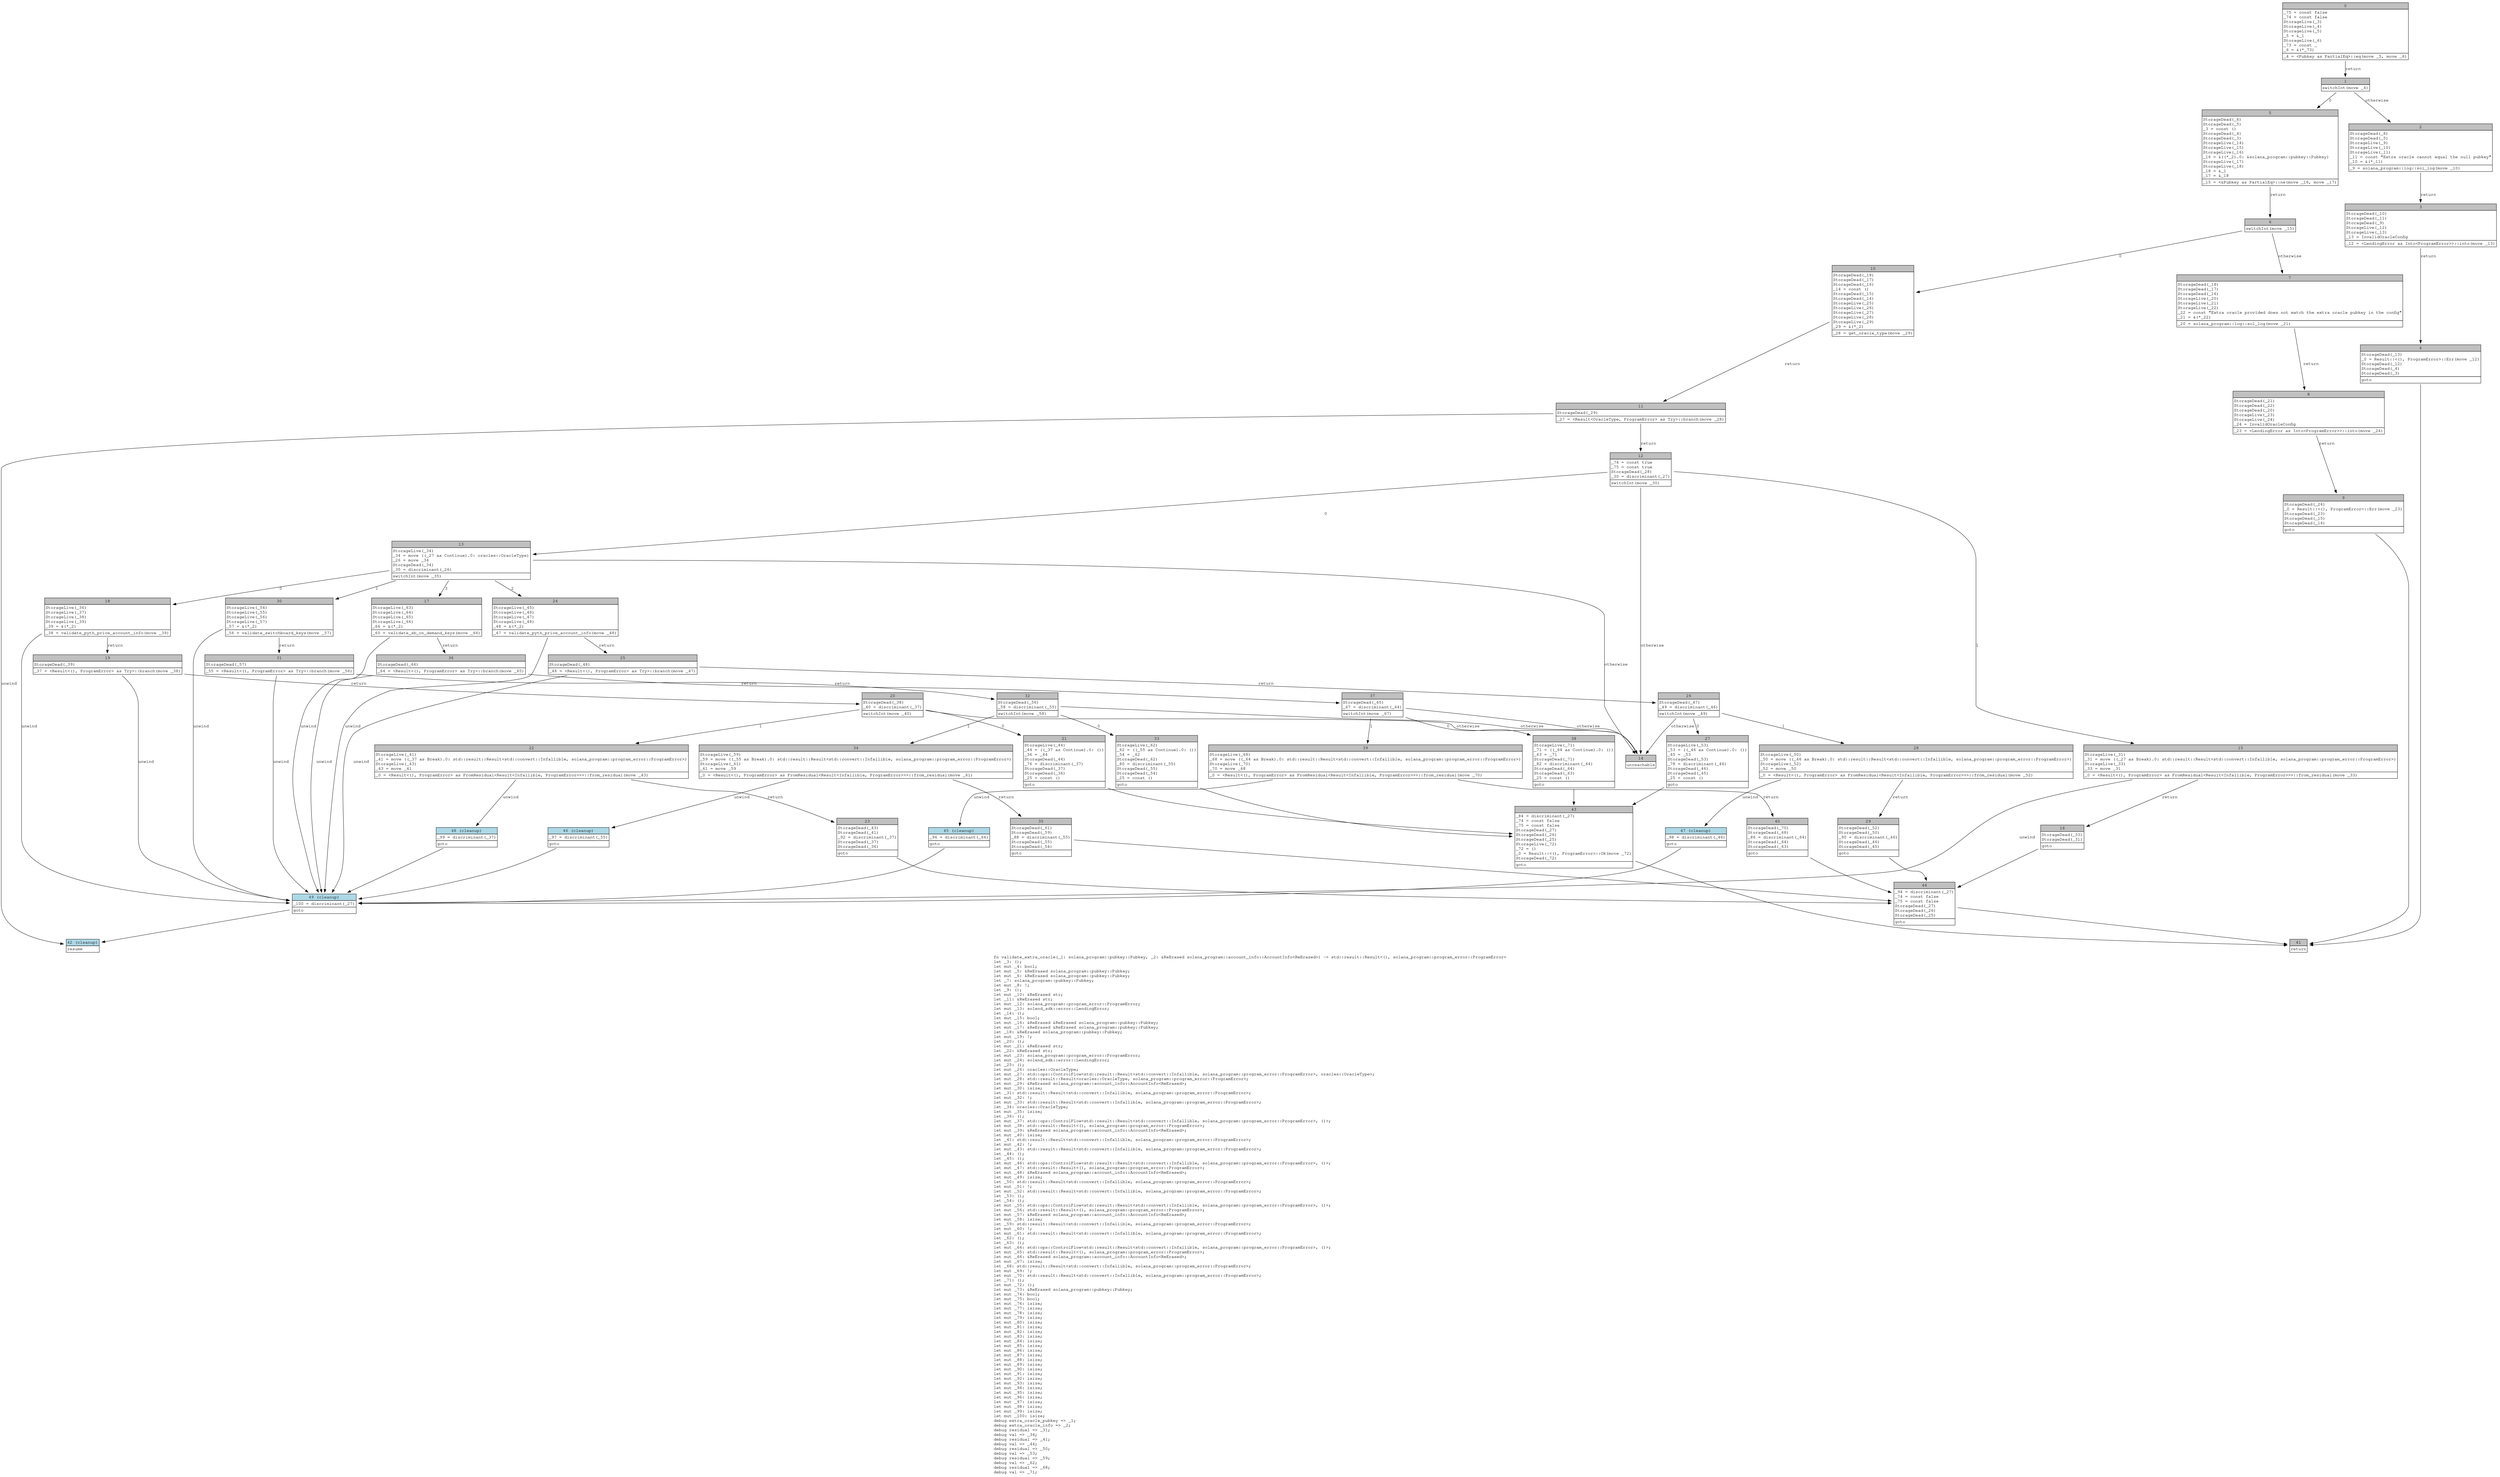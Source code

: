 digraph Mir_0_86 {
    graph [fontname="Courier, monospace"];
    node [fontname="Courier, monospace"];
    edge [fontname="Courier, monospace"];
    label=<fn validate_extra_oracle(_1: solana_program::pubkey::Pubkey, _2: &amp;ReErased solana_program::account_info::AccountInfo&lt;ReErased&gt;) -&gt; std::result::Result&lt;(), solana_program::program_error::ProgramError&gt;<br align="left"/>let _3: ();<br align="left"/>let mut _4: bool;<br align="left"/>let mut _5: &amp;ReErased solana_program::pubkey::Pubkey;<br align="left"/>let mut _6: &amp;ReErased solana_program::pubkey::Pubkey;<br align="left"/>let _7: solana_program::pubkey::Pubkey;<br align="left"/>let mut _8: !;<br align="left"/>let _9: ();<br align="left"/>let mut _10: &amp;ReErased str;<br align="left"/>let _11: &amp;ReErased str;<br align="left"/>let mut _12: solana_program::program_error::ProgramError;<br align="left"/>let mut _13: solend_sdk::error::LendingError;<br align="left"/>let _14: ();<br align="left"/>let mut _15: bool;<br align="left"/>let mut _16: &amp;ReErased &amp;ReErased solana_program::pubkey::Pubkey;<br align="left"/>let mut _17: &amp;ReErased &amp;ReErased solana_program::pubkey::Pubkey;<br align="left"/>let _18: &amp;ReErased solana_program::pubkey::Pubkey;<br align="left"/>let mut _19: !;<br align="left"/>let _20: ();<br align="left"/>let mut _21: &amp;ReErased str;<br align="left"/>let _22: &amp;ReErased str;<br align="left"/>let mut _23: solana_program::program_error::ProgramError;<br align="left"/>let mut _24: solend_sdk::error::LendingError;<br align="left"/>let _25: ();<br align="left"/>let mut _26: oracles::OracleType;<br align="left"/>let mut _27: std::ops::ControlFlow&lt;std::result::Result&lt;std::convert::Infallible, solana_program::program_error::ProgramError&gt;, oracles::OracleType&gt;;<br align="left"/>let mut _28: std::result::Result&lt;oracles::OracleType, solana_program::program_error::ProgramError&gt;;<br align="left"/>let mut _29: &amp;ReErased solana_program::account_info::AccountInfo&lt;ReErased&gt;;<br align="left"/>let mut _30: isize;<br align="left"/>let _31: std::result::Result&lt;std::convert::Infallible, solana_program::program_error::ProgramError&gt;;<br align="left"/>let mut _32: !;<br align="left"/>let mut _33: std::result::Result&lt;std::convert::Infallible, solana_program::program_error::ProgramError&gt;;<br align="left"/>let _34: oracles::OracleType;<br align="left"/>let mut _35: isize;<br align="left"/>let _36: ();<br align="left"/>let mut _37: std::ops::ControlFlow&lt;std::result::Result&lt;std::convert::Infallible, solana_program::program_error::ProgramError&gt;, ()&gt;;<br align="left"/>let mut _38: std::result::Result&lt;(), solana_program::program_error::ProgramError&gt;;<br align="left"/>let mut _39: &amp;ReErased solana_program::account_info::AccountInfo&lt;ReErased&gt;;<br align="left"/>let mut _40: isize;<br align="left"/>let _41: std::result::Result&lt;std::convert::Infallible, solana_program::program_error::ProgramError&gt;;<br align="left"/>let mut _42: !;<br align="left"/>let mut _43: std::result::Result&lt;std::convert::Infallible, solana_program::program_error::ProgramError&gt;;<br align="left"/>let _44: ();<br align="left"/>let _45: ();<br align="left"/>let mut _46: std::ops::ControlFlow&lt;std::result::Result&lt;std::convert::Infallible, solana_program::program_error::ProgramError&gt;, ()&gt;;<br align="left"/>let mut _47: std::result::Result&lt;(), solana_program::program_error::ProgramError&gt;;<br align="left"/>let mut _48: &amp;ReErased solana_program::account_info::AccountInfo&lt;ReErased&gt;;<br align="left"/>let mut _49: isize;<br align="left"/>let _50: std::result::Result&lt;std::convert::Infallible, solana_program::program_error::ProgramError&gt;;<br align="left"/>let mut _51: !;<br align="left"/>let mut _52: std::result::Result&lt;std::convert::Infallible, solana_program::program_error::ProgramError&gt;;<br align="left"/>let _53: ();<br align="left"/>let _54: ();<br align="left"/>let mut _55: std::ops::ControlFlow&lt;std::result::Result&lt;std::convert::Infallible, solana_program::program_error::ProgramError&gt;, ()&gt;;<br align="left"/>let mut _56: std::result::Result&lt;(), solana_program::program_error::ProgramError&gt;;<br align="left"/>let mut _57: &amp;ReErased solana_program::account_info::AccountInfo&lt;ReErased&gt;;<br align="left"/>let mut _58: isize;<br align="left"/>let _59: std::result::Result&lt;std::convert::Infallible, solana_program::program_error::ProgramError&gt;;<br align="left"/>let mut _60: !;<br align="left"/>let mut _61: std::result::Result&lt;std::convert::Infallible, solana_program::program_error::ProgramError&gt;;<br align="left"/>let _62: ();<br align="left"/>let _63: ();<br align="left"/>let mut _64: std::ops::ControlFlow&lt;std::result::Result&lt;std::convert::Infallible, solana_program::program_error::ProgramError&gt;, ()&gt;;<br align="left"/>let mut _65: std::result::Result&lt;(), solana_program::program_error::ProgramError&gt;;<br align="left"/>let mut _66: &amp;ReErased solana_program::account_info::AccountInfo&lt;ReErased&gt;;<br align="left"/>let mut _67: isize;<br align="left"/>let _68: std::result::Result&lt;std::convert::Infallible, solana_program::program_error::ProgramError&gt;;<br align="left"/>let mut _69: !;<br align="left"/>let mut _70: std::result::Result&lt;std::convert::Infallible, solana_program::program_error::ProgramError&gt;;<br align="left"/>let _71: ();<br align="left"/>let mut _72: ();<br align="left"/>let mut _73: &amp;ReErased solana_program::pubkey::Pubkey;<br align="left"/>let mut _74: bool;<br align="left"/>let mut _75: bool;<br align="left"/>let mut _76: isize;<br align="left"/>let mut _77: isize;<br align="left"/>let mut _78: isize;<br align="left"/>let mut _79: isize;<br align="left"/>let mut _80: isize;<br align="left"/>let mut _81: isize;<br align="left"/>let mut _82: isize;<br align="left"/>let mut _83: isize;<br align="left"/>let mut _84: isize;<br align="left"/>let mut _85: isize;<br align="left"/>let mut _86: isize;<br align="left"/>let mut _87: isize;<br align="left"/>let mut _88: isize;<br align="left"/>let mut _89: isize;<br align="left"/>let mut _90: isize;<br align="left"/>let mut _91: isize;<br align="left"/>let mut _92: isize;<br align="left"/>let mut _93: isize;<br align="left"/>let mut _94: isize;<br align="left"/>let mut _95: isize;<br align="left"/>let mut _96: isize;<br align="left"/>let mut _97: isize;<br align="left"/>let mut _98: isize;<br align="left"/>let mut _99: isize;<br align="left"/>let mut _100: isize;<br align="left"/>debug extra_oracle_pubkey =&gt; _1;<br align="left"/>debug extra_oracle_info =&gt; _2;<br align="left"/>debug residual =&gt; _31;<br align="left"/>debug val =&gt; _34;<br align="left"/>debug residual =&gt; _41;<br align="left"/>debug val =&gt; _44;<br align="left"/>debug residual =&gt; _50;<br align="left"/>debug val =&gt; _53;<br align="left"/>debug residual =&gt; _59;<br align="left"/>debug val =&gt; _62;<br align="left"/>debug residual =&gt; _68;<br align="left"/>debug val =&gt; _71;<br align="left"/>>;
    bb0__0_86 [shape="none", label=<<table border="0" cellborder="1" cellspacing="0"><tr><td bgcolor="gray" align="center" colspan="1">0</td></tr><tr><td align="left" balign="left">_75 = const false<br/>_74 = const false<br/>StorageLive(_3)<br/>StorageLive(_4)<br/>StorageLive(_5)<br/>_5 = &amp;_1<br/>StorageLive(_6)<br/>_73 = const _<br/>_6 = &amp;(*_73)<br/></td></tr><tr><td align="left">_4 = &lt;Pubkey as PartialEq&gt;::eq(move _5, move _6)</td></tr></table>>];
    bb1__0_86 [shape="none", label=<<table border="0" cellborder="1" cellspacing="0"><tr><td bgcolor="gray" align="center" colspan="1">1</td></tr><tr><td align="left">switchInt(move _4)</td></tr></table>>];
    bb2__0_86 [shape="none", label=<<table border="0" cellborder="1" cellspacing="0"><tr><td bgcolor="gray" align="center" colspan="1">2</td></tr><tr><td align="left" balign="left">StorageDead(_6)<br/>StorageDead(_5)<br/>StorageLive(_9)<br/>StorageLive(_10)<br/>StorageLive(_11)<br/>_11 = const &quot;Extra oracle cannot equal the null pubkey&quot;<br/>_10 = &amp;(*_11)<br/></td></tr><tr><td align="left">_9 = solana_program::log::sol_log(move _10)</td></tr></table>>];
    bb3__0_86 [shape="none", label=<<table border="0" cellborder="1" cellspacing="0"><tr><td bgcolor="gray" align="center" colspan="1">3</td></tr><tr><td align="left" balign="left">StorageDead(_10)<br/>StorageDead(_11)<br/>StorageDead(_9)<br/>StorageLive(_12)<br/>StorageLive(_13)<br/>_13 = InvalidOracleConfig<br/></td></tr><tr><td align="left">_12 = &lt;LendingError as Into&lt;ProgramError&gt;&gt;::into(move _13)</td></tr></table>>];
    bb4__0_86 [shape="none", label=<<table border="0" cellborder="1" cellspacing="0"><tr><td bgcolor="gray" align="center" colspan="1">4</td></tr><tr><td align="left" balign="left">StorageDead(_13)<br/>_0 = Result::&lt;(), ProgramError&gt;::Err(move _12)<br/>StorageDead(_12)<br/>StorageDead(_4)<br/>StorageDead(_3)<br/></td></tr><tr><td align="left">goto</td></tr></table>>];
    bb5__0_86 [shape="none", label=<<table border="0" cellborder="1" cellspacing="0"><tr><td bgcolor="gray" align="center" colspan="1">5</td></tr><tr><td align="left" balign="left">StorageDead(_6)<br/>StorageDead(_5)<br/>_3 = const ()<br/>StorageDead(_4)<br/>StorageDead(_3)<br/>StorageLive(_14)<br/>StorageLive(_15)<br/>StorageLive(_16)<br/>_16 = &amp;((*_2).0: &amp;solana_program::pubkey::Pubkey)<br/>StorageLive(_17)<br/>StorageLive(_18)<br/>_18 = &amp;_1<br/>_17 = &amp;_18<br/></td></tr><tr><td align="left">_15 = &lt;&amp;Pubkey as PartialEq&gt;::ne(move _16, move _17)</td></tr></table>>];
    bb6__0_86 [shape="none", label=<<table border="0" cellborder="1" cellspacing="0"><tr><td bgcolor="gray" align="center" colspan="1">6</td></tr><tr><td align="left">switchInt(move _15)</td></tr></table>>];
    bb7__0_86 [shape="none", label=<<table border="0" cellborder="1" cellspacing="0"><tr><td bgcolor="gray" align="center" colspan="1">7</td></tr><tr><td align="left" balign="left">StorageDead(_18)<br/>StorageDead(_17)<br/>StorageDead(_16)<br/>StorageLive(_20)<br/>StorageLive(_21)<br/>StorageLive(_22)<br/>_22 = const &quot;Extra oracle provided does not match the extra oracle pubkey in the config&quot;<br/>_21 = &amp;(*_22)<br/></td></tr><tr><td align="left">_20 = solana_program::log::sol_log(move _21)</td></tr></table>>];
    bb8__0_86 [shape="none", label=<<table border="0" cellborder="1" cellspacing="0"><tr><td bgcolor="gray" align="center" colspan="1">8</td></tr><tr><td align="left" balign="left">StorageDead(_21)<br/>StorageDead(_22)<br/>StorageDead(_20)<br/>StorageLive(_23)<br/>StorageLive(_24)<br/>_24 = InvalidOracleConfig<br/></td></tr><tr><td align="left">_23 = &lt;LendingError as Into&lt;ProgramError&gt;&gt;::into(move _24)</td></tr></table>>];
    bb9__0_86 [shape="none", label=<<table border="0" cellborder="1" cellspacing="0"><tr><td bgcolor="gray" align="center" colspan="1">9</td></tr><tr><td align="left" balign="left">StorageDead(_24)<br/>_0 = Result::&lt;(), ProgramError&gt;::Err(move _23)<br/>StorageDead(_23)<br/>StorageDead(_15)<br/>StorageDead(_14)<br/></td></tr><tr><td align="left">goto</td></tr></table>>];
    bb10__0_86 [shape="none", label=<<table border="0" cellborder="1" cellspacing="0"><tr><td bgcolor="gray" align="center" colspan="1">10</td></tr><tr><td align="left" balign="left">StorageDead(_18)<br/>StorageDead(_17)<br/>StorageDead(_16)<br/>_14 = const ()<br/>StorageDead(_15)<br/>StorageDead(_14)<br/>StorageLive(_25)<br/>StorageLive(_26)<br/>StorageLive(_27)<br/>StorageLive(_28)<br/>StorageLive(_29)<br/>_29 = &amp;(*_2)<br/></td></tr><tr><td align="left">_28 = get_oracle_type(move _29)</td></tr></table>>];
    bb11__0_86 [shape="none", label=<<table border="0" cellborder="1" cellspacing="0"><tr><td bgcolor="gray" align="center" colspan="1">11</td></tr><tr><td align="left" balign="left">StorageDead(_29)<br/></td></tr><tr><td align="left">_27 = &lt;Result&lt;OracleType, ProgramError&gt; as Try&gt;::branch(move _28)</td></tr></table>>];
    bb12__0_86 [shape="none", label=<<table border="0" cellborder="1" cellspacing="0"><tr><td bgcolor="gray" align="center" colspan="1">12</td></tr><tr><td align="left" balign="left">_74 = const true<br/>_75 = const true<br/>StorageDead(_28)<br/>_30 = discriminant(_27)<br/></td></tr><tr><td align="left">switchInt(move _30)</td></tr></table>>];
    bb13__0_86 [shape="none", label=<<table border="0" cellborder="1" cellspacing="0"><tr><td bgcolor="gray" align="center" colspan="1">13</td></tr><tr><td align="left" balign="left">StorageLive(_34)<br/>_34 = move ((_27 as Continue).0: oracles::OracleType)<br/>_26 = move _34<br/>StorageDead(_34)<br/>_35 = discriminant(_26)<br/></td></tr><tr><td align="left">switchInt(move _35)</td></tr></table>>];
    bb14__0_86 [shape="none", label=<<table border="0" cellborder="1" cellspacing="0"><tr><td bgcolor="gray" align="center" colspan="1">14</td></tr><tr><td align="left">unreachable</td></tr></table>>];
    bb15__0_86 [shape="none", label=<<table border="0" cellborder="1" cellspacing="0"><tr><td bgcolor="gray" align="center" colspan="1">15</td></tr><tr><td align="left" balign="left">StorageLive(_31)<br/>_31 = move ((_27 as Break).0: std::result::Result&lt;std::convert::Infallible, solana_program::program_error::ProgramError&gt;)<br/>StorageLive(_33)<br/>_33 = move _31<br/></td></tr><tr><td align="left">_0 = &lt;Result&lt;(), ProgramError&gt; as FromResidual&lt;Result&lt;Infallible, ProgramError&gt;&gt;&gt;::from_residual(move _33)</td></tr></table>>];
    bb16__0_86 [shape="none", label=<<table border="0" cellborder="1" cellspacing="0"><tr><td bgcolor="gray" align="center" colspan="1">16</td></tr><tr><td align="left" balign="left">StorageDead(_33)<br/>StorageDead(_31)<br/></td></tr><tr><td align="left">goto</td></tr></table>>];
    bb17__0_86 [shape="none", label=<<table border="0" cellborder="1" cellspacing="0"><tr><td bgcolor="gray" align="center" colspan="1">17</td></tr><tr><td align="left" balign="left">StorageLive(_63)<br/>StorageLive(_64)<br/>StorageLive(_65)<br/>StorageLive(_66)<br/>_66 = &amp;(*_2)<br/></td></tr><tr><td align="left">_65 = validate_sb_on_demand_keys(move _66)</td></tr></table>>];
    bb18__0_86 [shape="none", label=<<table border="0" cellborder="1" cellspacing="0"><tr><td bgcolor="gray" align="center" colspan="1">18</td></tr><tr><td align="left" balign="left">StorageLive(_36)<br/>StorageLive(_37)<br/>StorageLive(_38)<br/>StorageLive(_39)<br/>_39 = &amp;(*_2)<br/></td></tr><tr><td align="left">_38 = validate_pyth_price_account_info(move _39)</td></tr></table>>];
    bb19__0_86 [shape="none", label=<<table border="0" cellborder="1" cellspacing="0"><tr><td bgcolor="gray" align="center" colspan="1">19</td></tr><tr><td align="left" balign="left">StorageDead(_39)<br/></td></tr><tr><td align="left">_37 = &lt;Result&lt;(), ProgramError&gt; as Try&gt;::branch(move _38)</td></tr></table>>];
    bb20__0_86 [shape="none", label=<<table border="0" cellborder="1" cellspacing="0"><tr><td bgcolor="gray" align="center" colspan="1">20</td></tr><tr><td align="left" balign="left">StorageDead(_38)<br/>_40 = discriminant(_37)<br/></td></tr><tr><td align="left">switchInt(move _40)</td></tr></table>>];
    bb21__0_86 [shape="none", label=<<table border="0" cellborder="1" cellspacing="0"><tr><td bgcolor="gray" align="center" colspan="1">21</td></tr><tr><td align="left" balign="left">StorageLive(_44)<br/>_44 = ((_37 as Continue).0: ())<br/>_36 = _44<br/>StorageDead(_44)<br/>_76 = discriminant(_37)<br/>StorageDead(_37)<br/>StorageDead(_36)<br/>_25 = const ()<br/></td></tr><tr><td align="left">goto</td></tr></table>>];
    bb22__0_86 [shape="none", label=<<table border="0" cellborder="1" cellspacing="0"><tr><td bgcolor="gray" align="center" colspan="1">22</td></tr><tr><td align="left" balign="left">StorageLive(_41)<br/>_41 = move ((_37 as Break).0: std::result::Result&lt;std::convert::Infallible, solana_program::program_error::ProgramError&gt;)<br/>StorageLive(_43)<br/>_43 = move _41<br/></td></tr><tr><td align="left">_0 = &lt;Result&lt;(), ProgramError&gt; as FromResidual&lt;Result&lt;Infallible, ProgramError&gt;&gt;&gt;::from_residual(move _43)</td></tr></table>>];
    bb23__0_86 [shape="none", label=<<table border="0" cellborder="1" cellspacing="0"><tr><td bgcolor="gray" align="center" colspan="1">23</td></tr><tr><td align="left" balign="left">StorageDead(_43)<br/>StorageDead(_41)<br/>_92 = discriminant(_37)<br/>StorageDead(_37)<br/>StorageDead(_36)<br/></td></tr><tr><td align="left">goto</td></tr></table>>];
    bb24__0_86 [shape="none", label=<<table border="0" cellborder="1" cellspacing="0"><tr><td bgcolor="gray" align="center" colspan="1">24</td></tr><tr><td align="left" balign="left">StorageLive(_45)<br/>StorageLive(_46)<br/>StorageLive(_47)<br/>StorageLive(_48)<br/>_48 = &amp;(*_2)<br/></td></tr><tr><td align="left">_47 = validate_pyth_price_account_info(move _48)</td></tr></table>>];
    bb25__0_86 [shape="none", label=<<table border="0" cellborder="1" cellspacing="0"><tr><td bgcolor="gray" align="center" colspan="1">25</td></tr><tr><td align="left" balign="left">StorageDead(_48)<br/></td></tr><tr><td align="left">_46 = &lt;Result&lt;(), ProgramError&gt; as Try&gt;::branch(move _47)</td></tr></table>>];
    bb26__0_86 [shape="none", label=<<table border="0" cellborder="1" cellspacing="0"><tr><td bgcolor="gray" align="center" colspan="1">26</td></tr><tr><td align="left" balign="left">StorageDead(_47)<br/>_49 = discriminant(_46)<br/></td></tr><tr><td align="left">switchInt(move _49)</td></tr></table>>];
    bb27__0_86 [shape="none", label=<<table border="0" cellborder="1" cellspacing="0"><tr><td bgcolor="gray" align="center" colspan="1">27</td></tr><tr><td align="left" balign="left">StorageLive(_53)<br/>_53 = ((_46 as Continue).0: ())<br/>_45 = _53<br/>StorageDead(_53)<br/>_78 = discriminant(_46)<br/>StorageDead(_46)<br/>StorageDead(_45)<br/>_25 = const ()<br/></td></tr><tr><td align="left">goto</td></tr></table>>];
    bb28__0_86 [shape="none", label=<<table border="0" cellborder="1" cellspacing="0"><tr><td bgcolor="gray" align="center" colspan="1">28</td></tr><tr><td align="left" balign="left">StorageLive(_50)<br/>_50 = move ((_46 as Break).0: std::result::Result&lt;std::convert::Infallible, solana_program::program_error::ProgramError&gt;)<br/>StorageLive(_52)<br/>_52 = move _50<br/></td></tr><tr><td align="left">_0 = &lt;Result&lt;(), ProgramError&gt; as FromResidual&lt;Result&lt;Infallible, ProgramError&gt;&gt;&gt;::from_residual(move _52)</td></tr></table>>];
    bb29__0_86 [shape="none", label=<<table border="0" cellborder="1" cellspacing="0"><tr><td bgcolor="gray" align="center" colspan="1">29</td></tr><tr><td align="left" balign="left">StorageDead(_52)<br/>StorageDead(_50)<br/>_90 = discriminant(_46)<br/>StorageDead(_46)<br/>StorageDead(_45)<br/></td></tr><tr><td align="left">goto</td></tr></table>>];
    bb30__0_86 [shape="none", label=<<table border="0" cellborder="1" cellspacing="0"><tr><td bgcolor="gray" align="center" colspan="1">30</td></tr><tr><td align="left" balign="left">StorageLive(_54)<br/>StorageLive(_55)<br/>StorageLive(_56)<br/>StorageLive(_57)<br/>_57 = &amp;(*_2)<br/></td></tr><tr><td align="left">_56 = validate_switchboard_keys(move _57)</td></tr></table>>];
    bb31__0_86 [shape="none", label=<<table border="0" cellborder="1" cellspacing="0"><tr><td bgcolor="gray" align="center" colspan="1">31</td></tr><tr><td align="left" balign="left">StorageDead(_57)<br/></td></tr><tr><td align="left">_55 = &lt;Result&lt;(), ProgramError&gt; as Try&gt;::branch(move _56)</td></tr></table>>];
    bb32__0_86 [shape="none", label=<<table border="0" cellborder="1" cellspacing="0"><tr><td bgcolor="gray" align="center" colspan="1">32</td></tr><tr><td align="left" balign="left">StorageDead(_56)<br/>_58 = discriminant(_55)<br/></td></tr><tr><td align="left">switchInt(move _58)</td></tr></table>>];
    bb33__0_86 [shape="none", label=<<table border="0" cellborder="1" cellspacing="0"><tr><td bgcolor="gray" align="center" colspan="1">33</td></tr><tr><td align="left" balign="left">StorageLive(_62)<br/>_62 = ((_55 as Continue).0: ())<br/>_54 = _62<br/>StorageDead(_62)<br/>_80 = discriminant(_55)<br/>StorageDead(_55)<br/>StorageDead(_54)<br/>_25 = const ()<br/></td></tr><tr><td align="left">goto</td></tr></table>>];
    bb34__0_86 [shape="none", label=<<table border="0" cellborder="1" cellspacing="0"><tr><td bgcolor="gray" align="center" colspan="1">34</td></tr><tr><td align="left" balign="left">StorageLive(_59)<br/>_59 = move ((_55 as Break).0: std::result::Result&lt;std::convert::Infallible, solana_program::program_error::ProgramError&gt;)<br/>StorageLive(_61)<br/>_61 = move _59<br/></td></tr><tr><td align="left">_0 = &lt;Result&lt;(), ProgramError&gt; as FromResidual&lt;Result&lt;Infallible, ProgramError&gt;&gt;&gt;::from_residual(move _61)</td></tr></table>>];
    bb35__0_86 [shape="none", label=<<table border="0" cellborder="1" cellspacing="0"><tr><td bgcolor="gray" align="center" colspan="1">35</td></tr><tr><td align="left" balign="left">StorageDead(_61)<br/>StorageDead(_59)<br/>_88 = discriminant(_55)<br/>StorageDead(_55)<br/>StorageDead(_54)<br/></td></tr><tr><td align="left">goto</td></tr></table>>];
    bb36__0_86 [shape="none", label=<<table border="0" cellborder="1" cellspacing="0"><tr><td bgcolor="gray" align="center" colspan="1">36</td></tr><tr><td align="left" balign="left">StorageDead(_66)<br/></td></tr><tr><td align="left">_64 = &lt;Result&lt;(), ProgramError&gt; as Try&gt;::branch(move _65)</td></tr></table>>];
    bb37__0_86 [shape="none", label=<<table border="0" cellborder="1" cellspacing="0"><tr><td bgcolor="gray" align="center" colspan="1">37</td></tr><tr><td align="left" balign="left">StorageDead(_65)<br/>_67 = discriminant(_64)<br/></td></tr><tr><td align="left">switchInt(move _67)</td></tr></table>>];
    bb38__0_86 [shape="none", label=<<table border="0" cellborder="1" cellspacing="0"><tr><td bgcolor="gray" align="center" colspan="1">38</td></tr><tr><td align="left" balign="left">StorageLive(_71)<br/>_71 = ((_64 as Continue).0: ())<br/>_63 = _71<br/>StorageDead(_71)<br/>_82 = discriminant(_64)<br/>StorageDead(_64)<br/>StorageDead(_63)<br/>_25 = const ()<br/></td></tr><tr><td align="left">goto</td></tr></table>>];
    bb39__0_86 [shape="none", label=<<table border="0" cellborder="1" cellspacing="0"><tr><td bgcolor="gray" align="center" colspan="1">39</td></tr><tr><td align="left" balign="left">StorageLive(_68)<br/>_68 = move ((_64 as Break).0: std::result::Result&lt;std::convert::Infallible, solana_program::program_error::ProgramError&gt;)<br/>StorageLive(_70)<br/>_70 = move _68<br/></td></tr><tr><td align="left">_0 = &lt;Result&lt;(), ProgramError&gt; as FromResidual&lt;Result&lt;Infallible, ProgramError&gt;&gt;&gt;::from_residual(move _70)</td></tr></table>>];
    bb40__0_86 [shape="none", label=<<table border="0" cellborder="1" cellspacing="0"><tr><td bgcolor="gray" align="center" colspan="1">40</td></tr><tr><td align="left" balign="left">StorageDead(_70)<br/>StorageDead(_68)<br/>_86 = discriminant(_64)<br/>StorageDead(_64)<br/>StorageDead(_63)<br/></td></tr><tr><td align="left">goto</td></tr></table>>];
    bb41__0_86 [shape="none", label=<<table border="0" cellborder="1" cellspacing="0"><tr><td bgcolor="gray" align="center" colspan="1">41</td></tr><tr><td align="left">return</td></tr></table>>];
    bb42__0_86 [shape="none", label=<<table border="0" cellborder="1" cellspacing="0"><tr><td bgcolor="lightblue" align="center" colspan="1">42 (cleanup)</td></tr><tr><td align="left">resume</td></tr></table>>];
    bb43__0_86 [shape="none", label=<<table border="0" cellborder="1" cellspacing="0"><tr><td bgcolor="gray" align="center" colspan="1">43</td></tr><tr><td align="left" balign="left">_84 = discriminant(_27)<br/>_74 = const false<br/>_75 = const false<br/>StorageDead(_27)<br/>StorageDead(_26)<br/>StorageDead(_25)<br/>StorageLive(_72)<br/>_72 = ()<br/>_0 = Result::&lt;(), ProgramError&gt;::Ok(move _72)<br/>StorageDead(_72)<br/></td></tr><tr><td align="left">goto</td></tr></table>>];
    bb44__0_86 [shape="none", label=<<table border="0" cellborder="1" cellspacing="0"><tr><td bgcolor="gray" align="center" colspan="1">44</td></tr><tr><td align="left" balign="left">_94 = discriminant(_27)<br/>_74 = const false<br/>_75 = const false<br/>StorageDead(_27)<br/>StorageDead(_26)<br/>StorageDead(_25)<br/></td></tr><tr><td align="left">goto</td></tr></table>>];
    bb45__0_86 [shape="none", label=<<table border="0" cellborder="1" cellspacing="0"><tr><td bgcolor="lightblue" align="center" colspan="1">45 (cleanup)</td></tr><tr><td align="left" balign="left">_96 = discriminant(_64)<br/></td></tr><tr><td align="left">goto</td></tr></table>>];
    bb46__0_86 [shape="none", label=<<table border="0" cellborder="1" cellspacing="0"><tr><td bgcolor="lightblue" align="center" colspan="1">46 (cleanup)</td></tr><tr><td align="left" balign="left">_97 = discriminant(_55)<br/></td></tr><tr><td align="left">goto</td></tr></table>>];
    bb47__0_86 [shape="none", label=<<table border="0" cellborder="1" cellspacing="0"><tr><td bgcolor="lightblue" align="center" colspan="1">47 (cleanup)</td></tr><tr><td align="left" balign="left">_98 = discriminant(_46)<br/></td></tr><tr><td align="left">goto</td></tr></table>>];
    bb48__0_86 [shape="none", label=<<table border="0" cellborder="1" cellspacing="0"><tr><td bgcolor="lightblue" align="center" colspan="1">48 (cleanup)</td></tr><tr><td align="left" balign="left">_99 = discriminant(_37)<br/></td></tr><tr><td align="left">goto</td></tr></table>>];
    bb49__0_86 [shape="none", label=<<table border="0" cellborder="1" cellspacing="0"><tr><td bgcolor="lightblue" align="center" colspan="1">49 (cleanup)</td></tr><tr><td align="left" balign="left">_100 = discriminant(_27)<br/></td></tr><tr><td align="left">goto</td></tr></table>>];
    bb0__0_86 -> bb1__0_86 [label="return"];
    bb1__0_86 -> bb5__0_86 [label="0"];
    bb1__0_86 -> bb2__0_86 [label="otherwise"];
    bb2__0_86 -> bb3__0_86 [label="return"];
    bb3__0_86 -> bb4__0_86 [label="return"];
    bb4__0_86 -> bb41__0_86 [label=""];
    bb5__0_86 -> bb6__0_86 [label="return"];
    bb6__0_86 -> bb10__0_86 [label="0"];
    bb6__0_86 -> bb7__0_86 [label="otherwise"];
    bb7__0_86 -> bb8__0_86 [label="return"];
    bb8__0_86 -> bb9__0_86 [label="return"];
    bb9__0_86 -> bb41__0_86 [label=""];
    bb10__0_86 -> bb11__0_86 [label="return"];
    bb11__0_86 -> bb12__0_86 [label="return"];
    bb11__0_86 -> bb42__0_86 [label="unwind"];
    bb12__0_86 -> bb13__0_86 [label="0"];
    bb12__0_86 -> bb15__0_86 [label="1"];
    bb12__0_86 -> bb14__0_86 [label="otherwise"];
    bb13__0_86 -> bb18__0_86 [label="0"];
    bb13__0_86 -> bb30__0_86 [label="1"];
    bb13__0_86 -> bb24__0_86 [label="2"];
    bb13__0_86 -> bb17__0_86 [label="3"];
    bb13__0_86 -> bb14__0_86 [label="otherwise"];
    bb15__0_86 -> bb16__0_86 [label="return"];
    bb15__0_86 -> bb49__0_86 [label="unwind"];
    bb16__0_86 -> bb44__0_86 [label=""];
    bb17__0_86 -> bb36__0_86 [label="return"];
    bb17__0_86 -> bb49__0_86 [label="unwind"];
    bb18__0_86 -> bb19__0_86 [label="return"];
    bb18__0_86 -> bb49__0_86 [label="unwind"];
    bb19__0_86 -> bb20__0_86 [label="return"];
    bb19__0_86 -> bb49__0_86 [label="unwind"];
    bb20__0_86 -> bb21__0_86 [label="0"];
    bb20__0_86 -> bb22__0_86 [label="1"];
    bb20__0_86 -> bb14__0_86 [label="otherwise"];
    bb21__0_86 -> bb43__0_86 [label=""];
    bb22__0_86 -> bb23__0_86 [label="return"];
    bb22__0_86 -> bb48__0_86 [label="unwind"];
    bb23__0_86 -> bb44__0_86 [label=""];
    bb24__0_86 -> bb25__0_86 [label="return"];
    bb24__0_86 -> bb49__0_86 [label="unwind"];
    bb25__0_86 -> bb26__0_86 [label="return"];
    bb25__0_86 -> bb49__0_86 [label="unwind"];
    bb26__0_86 -> bb27__0_86 [label="0"];
    bb26__0_86 -> bb28__0_86 [label="1"];
    bb26__0_86 -> bb14__0_86 [label="otherwise"];
    bb27__0_86 -> bb43__0_86 [label=""];
    bb28__0_86 -> bb29__0_86 [label="return"];
    bb28__0_86 -> bb47__0_86 [label="unwind"];
    bb29__0_86 -> bb44__0_86 [label=""];
    bb30__0_86 -> bb31__0_86 [label="return"];
    bb30__0_86 -> bb49__0_86 [label="unwind"];
    bb31__0_86 -> bb32__0_86 [label="return"];
    bb31__0_86 -> bb49__0_86 [label="unwind"];
    bb32__0_86 -> bb33__0_86 [label="0"];
    bb32__0_86 -> bb34__0_86 [label="1"];
    bb32__0_86 -> bb14__0_86 [label="otherwise"];
    bb33__0_86 -> bb43__0_86 [label=""];
    bb34__0_86 -> bb35__0_86 [label="return"];
    bb34__0_86 -> bb46__0_86 [label="unwind"];
    bb35__0_86 -> bb44__0_86 [label=""];
    bb36__0_86 -> bb37__0_86 [label="return"];
    bb36__0_86 -> bb49__0_86 [label="unwind"];
    bb37__0_86 -> bb38__0_86 [label="0"];
    bb37__0_86 -> bb39__0_86 [label="1"];
    bb37__0_86 -> bb14__0_86 [label="otherwise"];
    bb38__0_86 -> bb43__0_86 [label=""];
    bb39__0_86 -> bb40__0_86 [label="return"];
    bb39__0_86 -> bb45__0_86 [label="unwind"];
    bb40__0_86 -> bb44__0_86 [label=""];
    bb43__0_86 -> bb41__0_86 [label=""];
    bb44__0_86 -> bb41__0_86 [label=""];
    bb45__0_86 -> bb49__0_86 [label=""];
    bb46__0_86 -> bb49__0_86 [label=""];
    bb47__0_86 -> bb49__0_86 [label=""];
    bb48__0_86 -> bb49__0_86 [label=""];
    bb49__0_86 -> bb42__0_86 [label=""];
}
